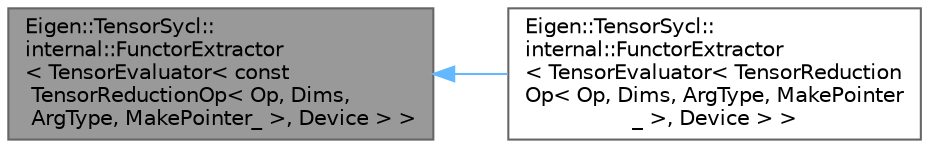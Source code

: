 digraph "Eigen::TensorSycl::internal::FunctorExtractor&lt; TensorEvaluator&lt; const TensorReductionOp&lt; Op, Dims, ArgType, MakePointer_ &gt;, Device &gt; &gt;"
{
 // LATEX_PDF_SIZE
  bgcolor="transparent";
  edge [fontname=Helvetica,fontsize=10,labelfontname=Helvetica,labelfontsize=10];
  node [fontname=Helvetica,fontsize=10,shape=box,height=0.2,width=0.4];
  rankdir="LR";
  Node1 [id="Node000001",label="Eigen::TensorSycl::\linternal::FunctorExtractor\l\< TensorEvaluator\< const\l TensorReductionOp\< Op, Dims,\l ArgType, MakePointer_ \>, Device \> \>",height=0.2,width=0.4,color="gray40", fillcolor="grey60", style="filled", fontcolor="black",tooltip=" "];
  Node1 -> Node2 [id="edge2_Node000001_Node000002",dir="back",color="steelblue1",style="solid",tooltip=" "];
  Node2 [id="Node000002",label="Eigen::TensorSycl::\linternal::FunctorExtractor\l\< TensorEvaluator\< TensorReduction\lOp\< Op, Dims, ArgType, MakePointer\l_ \>, Device \> \>",height=0.2,width=0.4,color="gray40", fillcolor="white", style="filled",URL="$struct_eigen_1_1_tensor_sycl_1_1internal_1_1_functor_extractor_3_01_tensor_evaluator_3_01_tensor8c6d922b20ff2a8da717377cef7d5ede.html",tooltip=" "];
}
